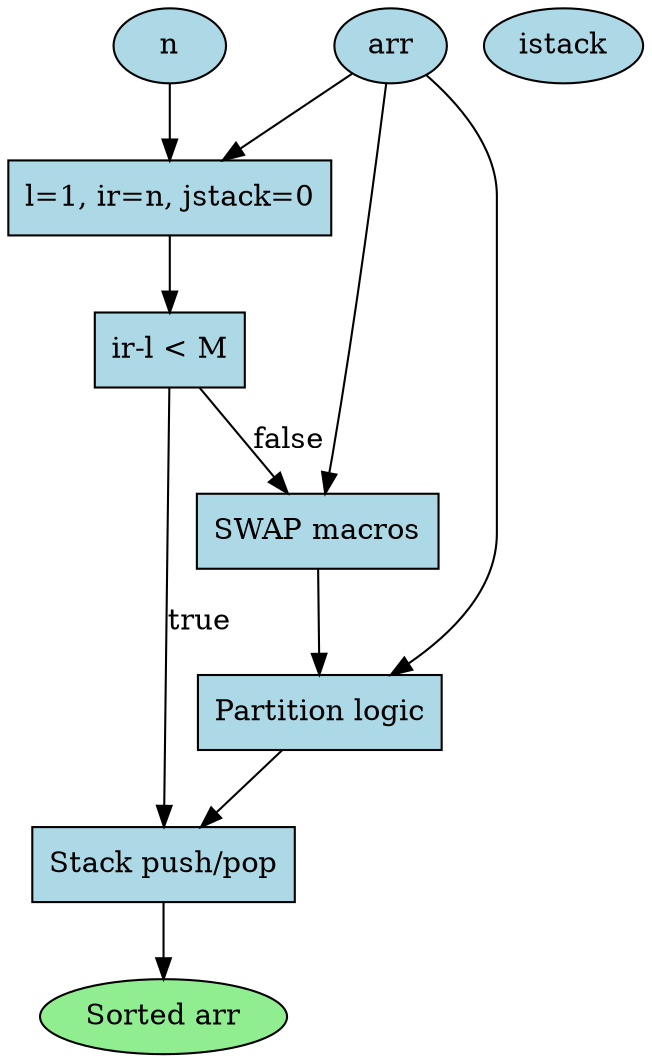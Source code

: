 digraph sort_DFG {
    node [shape=ellipse, style=filled, fillcolor=lightblue];
    n [label="n"];
    arr [label="arr"];
    istack [label="istack"];
    node [shape=box];
    op_assign [label="l=1, ir=n, jstack=0"];
    op_compare [label="ir-l < M"];
    op_swap [label="SWAP macros"];
    op_partition [label="Partition logic"];
    op_stack [label="Stack push/pop"];
    node [shape=ellipse, fillcolor=lightgreen];
    result [label="Sorted arr"];
    n -> op_assign;
    arr -> op_assign;
    arr -> op_swap;
    arr -> op_partition;
    op_assign -> op_compare;
    op_compare -> op_swap [label="false"];
    op_compare -> op_stack [label="true"];
    op_swap -> op_partition;
    op_partition -> op_stack;
    op_stack -> result;
}